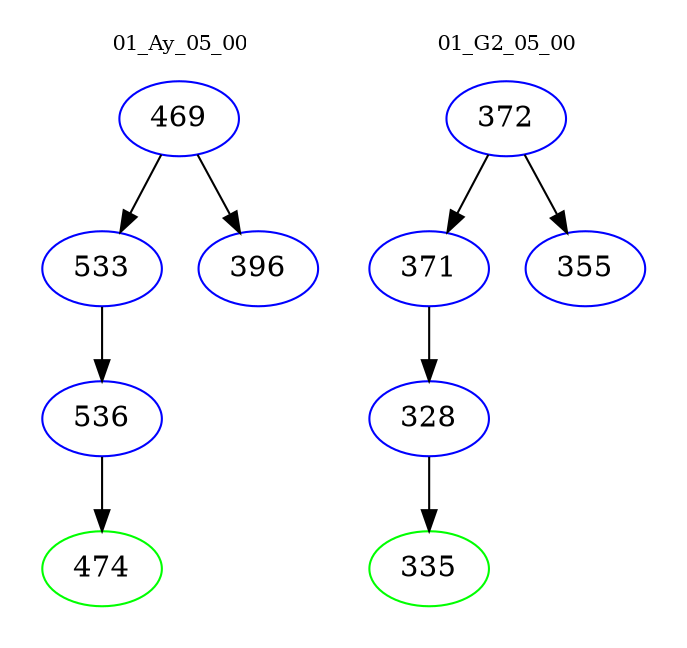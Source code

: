 digraph{
subgraph cluster_0 {
color = white
label = "01_Ay_05_00";
fontsize=10;
T0_469 [label="469", color="blue"]
T0_469 -> T0_533 [color="black"]
T0_533 [label="533", color="blue"]
T0_533 -> T0_536 [color="black"]
T0_536 [label="536", color="blue"]
T0_536 -> T0_474 [color="black"]
T0_474 [label="474", color="green"]
T0_469 -> T0_396 [color="black"]
T0_396 [label="396", color="blue"]
}
subgraph cluster_1 {
color = white
label = "01_G2_05_00";
fontsize=10;
T1_372 [label="372", color="blue"]
T1_372 -> T1_371 [color="black"]
T1_371 [label="371", color="blue"]
T1_371 -> T1_328 [color="black"]
T1_328 [label="328", color="blue"]
T1_328 -> T1_335 [color="black"]
T1_335 [label="335", color="green"]
T1_372 -> T1_355 [color="black"]
T1_355 [label="355", color="blue"]
}
}
